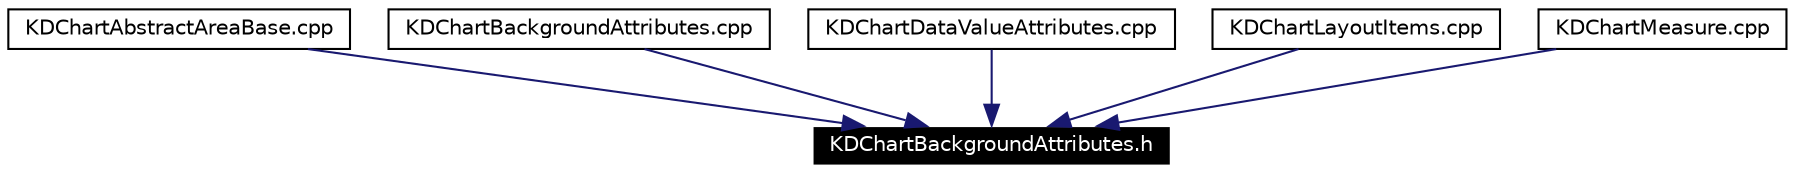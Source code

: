 digraph G
{
  edge [fontname="Helvetica",fontsize=10,labelfontname="Helvetica",labelfontsize=10];
  node [fontname="Helvetica",fontsize=10,shape=record];
  Node967 [label="KDChartBackgroundAttributes.h",height=0.2,width=0.4,color="white", fillcolor="black", style="filled" fontcolor="white"];
  Node968 -> Node967 [color="midnightblue",fontsize=10,style="solid",fontname="Helvetica"];
  Node968 [label="KDChartAbstractAreaBase.cpp",height=0.2,width=0.4,color="black",URL="$_k_d_chart_abstract_area_base_8cpp.html"];
  Node969 -> Node967 [color="midnightblue",fontsize=10,style="solid",fontname="Helvetica"];
  Node969 [label="KDChartBackgroundAttributes.cpp",height=0.2,width=0.4,color="black",URL="$_k_d_chart_background_attributes_8cpp.html"];
  Node970 -> Node967 [color="midnightblue",fontsize=10,style="solid",fontname="Helvetica"];
  Node970 [label="KDChartDataValueAttributes.cpp",height=0.2,width=0.4,color="black",URL="$_k_d_chart_data_value_attributes_8cpp.html"];
  Node971 -> Node967 [color="midnightblue",fontsize=10,style="solid",fontname="Helvetica"];
  Node971 [label="KDChartLayoutItems.cpp",height=0.2,width=0.4,color="black",URL="$_k_d_chart_layout_items_8cpp.html"];
  Node972 -> Node967 [color="midnightblue",fontsize=10,style="solid",fontname="Helvetica"];
  Node972 [label="KDChartMeasure.cpp",height=0.2,width=0.4,color="black",URL="$_k_d_chart_measure_8cpp.html"];
}
